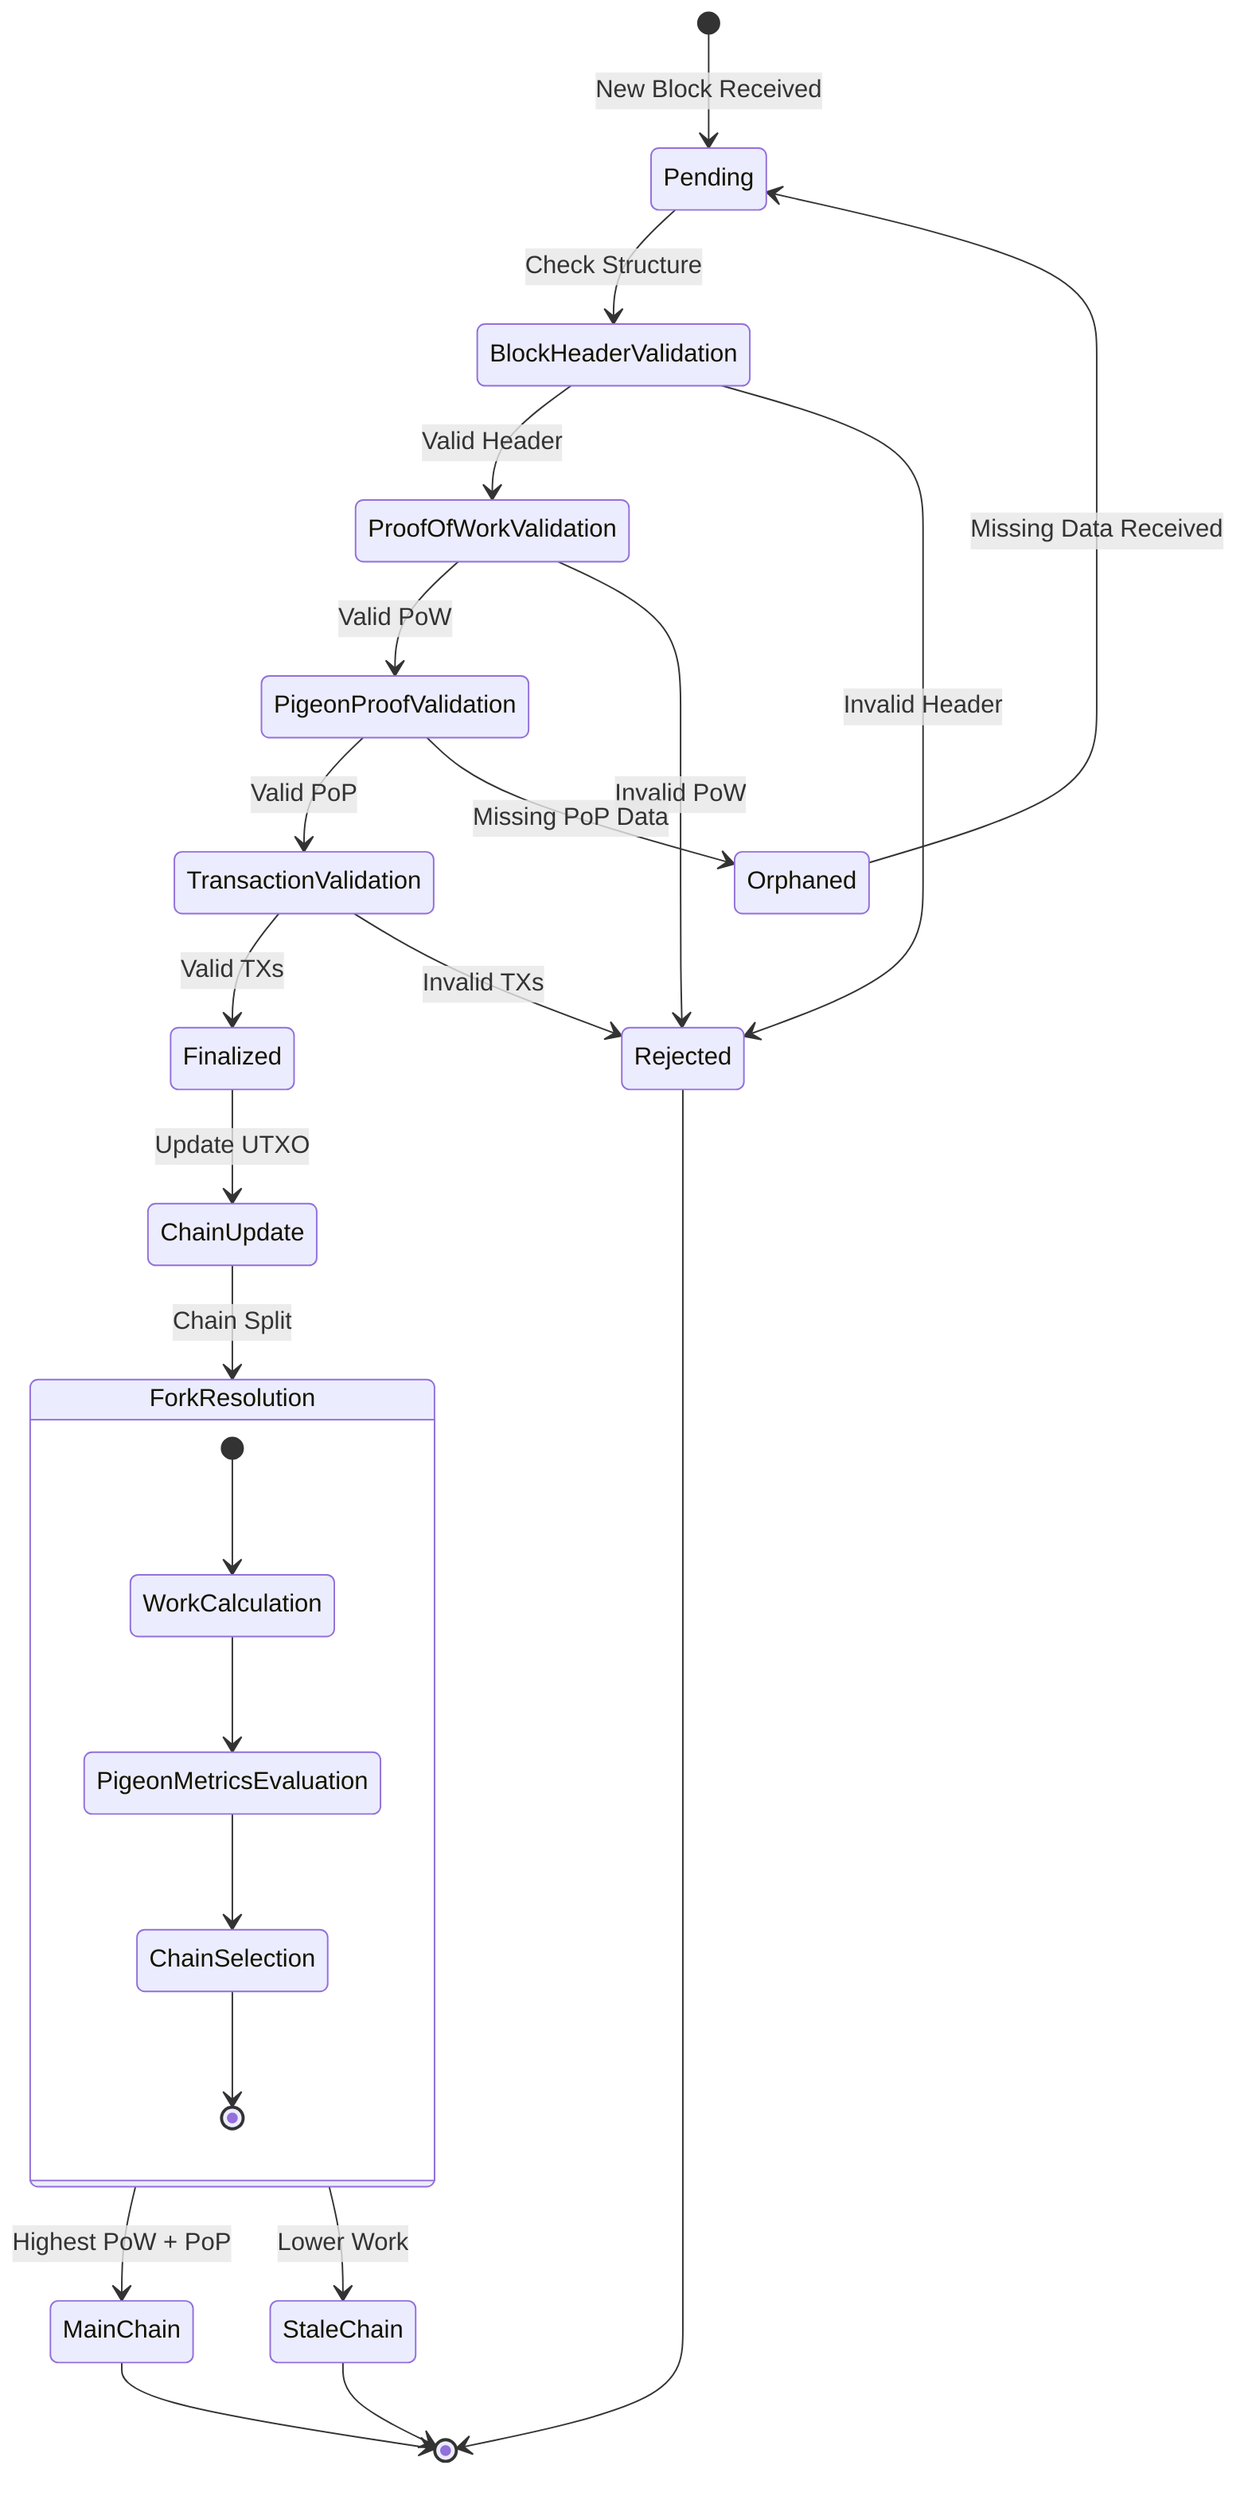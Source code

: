 stateDiagram-v2
    [*] --> Pending: New Block Received
    
    Pending --> BlockHeaderValidation: Check Structure
    BlockHeaderValidation --> ProofOfWorkValidation: Valid Header
    BlockHeaderValidation --> Rejected: Invalid Header
    
    ProofOfWorkValidation --> PigeonProofValidation: Valid PoW
    ProofOfWorkValidation --> Rejected: Invalid PoW
    
    PigeonProofValidation --> TransactionValidation: Valid PoP
    PigeonProofValidation --> Orphaned: Missing PoP Data
    
    TransactionValidation --> Finalized: Valid TXs
    TransactionValidation --> Rejected: Invalid TXs
    
    Finalized --> ChainUpdate: Update UTXO
    ChainUpdate --> ForkResolution: Chain Split
    
    ForkResolution --> MainChain: Highest PoW + PoP
    ForkResolution --> StaleChain: Lower Work

    Orphaned --> Pending: Missing Data Received
    StaleChain --> [*]
    Rejected --> [*]
    MainChain --> [*]

    state ForkResolution {
        [*] --> WorkCalculation
        WorkCalculation --> PigeonMetricsEvaluation
        PigeonMetricsEvaluation --> ChainSelection
        ChainSelection --> [*]
    }